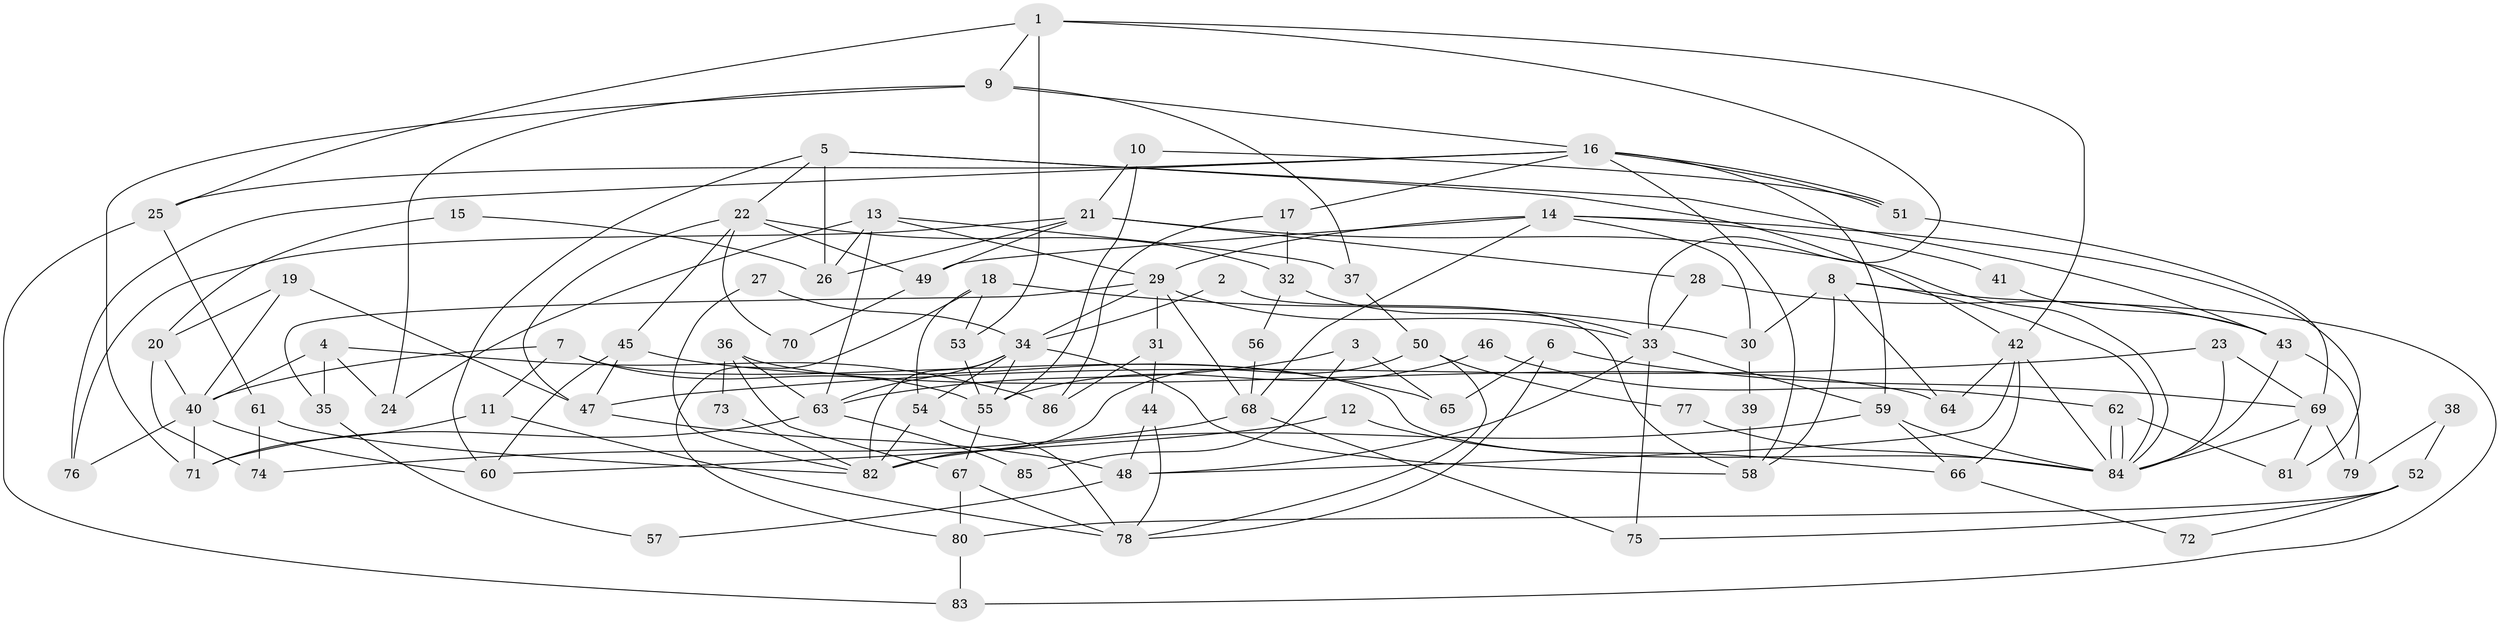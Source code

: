 // coarse degree distribution, {5: 0.22857142857142856, 9: 0.11428571428571428, 6: 0.11428571428571428, 7: 0.17142857142857143, 10: 0.02857142857142857, 2: 0.05714285714285714, 3: 0.11428571428571428, 12: 0.02857142857142857, 4: 0.14285714285714285}
// Generated by graph-tools (version 1.1) at 2025/36/03/04/25 23:36:59]
// undirected, 86 vertices, 172 edges
graph export_dot {
  node [color=gray90,style=filled];
  1;
  2;
  3;
  4;
  5;
  6;
  7;
  8;
  9;
  10;
  11;
  12;
  13;
  14;
  15;
  16;
  17;
  18;
  19;
  20;
  21;
  22;
  23;
  24;
  25;
  26;
  27;
  28;
  29;
  30;
  31;
  32;
  33;
  34;
  35;
  36;
  37;
  38;
  39;
  40;
  41;
  42;
  43;
  44;
  45;
  46;
  47;
  48;
  49;
  50;
  51;
  52;
  53;
  54;
  55;
  56;
  57;
  58;
  59;
  60;
  61;
  62;
  63;
  64;
  65;
  66;
  67;
  68;
  69;
  70;
  71;
  72;
  73;
  74;
  75;
  76;
  77;
  78;
  79;
  80;
  81;
  82;
  83;
  84;
  85;
  86;
  1 -- 9;
  1 -- 33;
  1 -- 25;
  1 -- 42;
  1 -- 53;
  2 -- 34;
  2 -- 58;
  3 -- 65;
  3 -- 63;
  3 -- 85;
  4 -- 24;
  4 -- 40;
  4 -- 35;
  4 -- 86;
  5 -- 42;
  5 -- 22;
  5 -- 26;
  5 -- 43;
  5 -- 60;
  6 -- 78;
  6 -- 69;
  6 -- 65;
  7 -- 84;
  7 -- 55;
  7 -- 11;
  7 -- 40;
  8 -- 84;
  8 -- 58;
  8 -- 30;
  8 -- 64;
  8 -- 83;
  9 -- 71;
  9 -- 16;
  9 -- 24;
  9 -- 37;
  10 -- 55;
  10 -- 51;
  10 -- 21;
  11 -- 71;
  11 -- 78;
  12 -- 66;
  12 -- 60;
  13 -- 29;
  13 -- 26;
  13 -- 24;
  13 -- 37;
  13 -- 63;
  14 -- 30;
  14 -- 68;
  14 -- 29;
  14 -- 41;
  14 -- 49;
  14 -- 81;
  15 -- 20;
  15 -- 26;
  16 -- 51;
  16 -- 51;
  16 -- 25;
  16 -- 17;
  16 -- 58;
  16 -- 59;
  16 -- 76;
  17 -- 32;
  17 -- 86;
  18 -- 54;
  18 -- 53;
  18 -- 30;
  18 -- 80;
  19 -- 40;
  19 -- 47;
  19 -- 20;
  20 -- 40;
  20 -- 74;
  21 -- 84;
  21 -- 26;
  21 -- 28;
  21 -- 49;
  21 -- 76;
  22 -- 45;
  22 -- 49;
  22 -- 32;
  22 -- 47;
  22 -- 70;
  23 -- 47;
  23 -- 84;
  23 -- 69;
  25 -- 83;
  25 -- 61;
  27 -- 82;
  27 -- 34;
  28 -- 43;
  28 -- 33;
  29 -- 33;
  29 -- 31;
  29 -- 34;
  29 -- 35;
  29 -- 68;
  30 -- 39;
  31 -- 86;
  31 -- 44;
  32 -- 33;
  32 -- 56;
  33 -- 48;
  33 -- 59;
  33 -- 75;
  34 -- 54;
  34 -- 55;
  34 -- 58;
  34 -- 63;
  34 -- 82;
  35 -- 57;
  36 -- 63;
  36 -- 64;
  36 -- 67;
  36 -- 73;
  37 -- 50;
  38 -- 79;
  38 -- 52;
  39 -- 58;
  40 -- 76;
  40 -- 60;
  40 -- 71;
  41 -- 43;
  42 -- 84;
  42 -- 48;
  42 -- 64;
  42 -- 66;
  43 -- 84;
  43 -- 79;
  44 -- 78;
  44 -- 48;
  45 -- 60;
  45 -- 47;
  45 -- 65;
  46 -- 55;
  46 -- 62;
  47 -- 48;
  48 -- 57;
  49 -- 70;
  50 -- 82;
  50 -- 77;
  50 -- 78;
  51 -- 69;
  52 -- 75;
  52 -- 80;
  52 -- 72;
  53 -- 55;
  54 -- 82;
  54 -- 78;
  55 -- 67;
  56 -- 68;
  59 -- 66;
  59 -- 82;
  59 -- 84;
  61 -- 82;
  61 -- 74;
  62 -- 81;
  62 -- 84;
  62 -- 84;
  63 -- 71;
  63 -- 85;
  66 -- 72;
  67 -- 78;
  67 -- 80;
  68 -- 74;
  68 -- 75;
  69 -- 84;
  69 -- 79;
  69 -- 81;
  73 -- 82;
  77 -- 84;
  80 -- 83;
}

